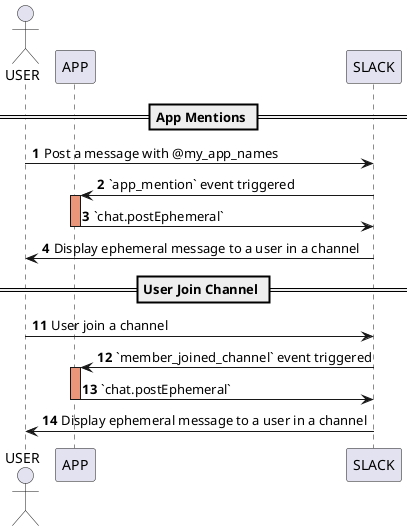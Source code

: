 @startuml
actor USER as U 
participant APP as A
participant SLACK as S

== App Mentions ==
autonumber

U -> S: Post a message with @my_app_names
S -> A ++ #DarkSalmon: `app_mention` event triggered
A -> S --: `chat.postEphemeral`
S -> U: Display ephemeral message to a user in a channel

== User Join Channel ==
autonumber 11

U -> S: User join a channel
S -> A ++ #DarkSalmon: `member_joined_channel` event triggered
A -> S --: `chat.postEphemeral`
S -> U: Display ephemeral message to a user in a channel

@enduml
